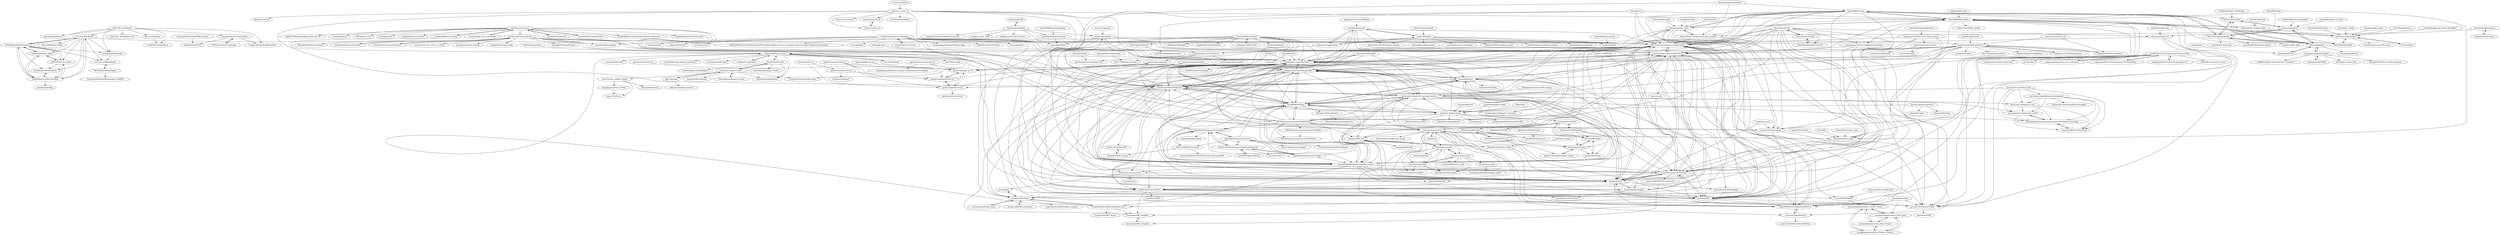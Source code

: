 digraph G {
"nnngu/nguSeckill" -> "nnngu/LearningNotes" ["e"=1]
"RSS-Renaissance/awesome-newsCN-feeds" -> "RSS-Renaissance/awesome-techCN-feeds"
"Northxw/Python3_WebSpider" -> "Northxw/Pinduoduo" ["e"=1]
"heshenxian1/awesome-triz" -> "eastling/blog"
"heshenxian1/awesome-triz" -> "trizchina/triz"
"apachecn/fastai-ml-dl-notes-zh" -> "apachecn/fastai-num-linalg-v2-zh"
"apachecn/fastai-ml-dl-notes-zh" -> "apachecn/learning-tf-zh"
"apachecn/fastai-ml-dl-notes-zh" -> "apachecn/prob140-textbook-zh"
"apachecn/fastai-ml-dl-notes-zh" -> "apachecn/HackCV-Translate"
"apachecn/fastai-ml-dl-notes-zh" -> "fire717/Machine-Learning"
"apachecn/mit-18.06-linalg-notes" -> "apachecn/prob140-textbook-zh" ["e"=1]
"smoothnlp/FinancialDatasets" -> "startprogress/China_stock_announcement" ["e"=1]
"nnngu/LagouSpider" -> "RSS-Renaissance/awesome-AnRen-feeds"
"nnngu/LagouSpider" -> "heshenxian1/OpenMindClass"
"nnngu/LagouSpider" -> "wisdomqin/Newbrain"
"nnngu/LagouSpider" -> "karanotsingyu/AwesomeCoCoSci"
"nnngu/LagouSpider" -> "ViolaChen/corporate-strategic"
"nnngu/LagouSpider" -> "nnngu/MusicPhoto"
"nnngu/LagouSpider" -> "zhengxixuan/CharlieMungerTalk"
"teadocs/pandas-cn" -> "apachecn/pandas-doc-zh" ["e"=1]
"teadocs/pandas-cn" -> "apachecn/seaborn-doc-zh" ["e"=1]
"apachecn/xgboost-doc-zh" -> "apachecn/pandas-doc-zh" ["e"=1]
"apachecn/xgboost-doc-zh" -> "apachecn/matplotlib-doc-zh" ["e"=1]
"apachecn/xgboost-doc-zh" -> "apachecn/numpy-doc-zh" ["e"=1]
"apachecn/kafka-doc-zh" -> "apachecn/numpy-doc-zh" ["e"=1]
"anvaka/vs" -> "heshenxian1/OpenMindClass" ["e"=1]
"anvaka/vs" -> "lirenchong/FollowTheWeChat" ["e"=1]
"shiyanlou/louplus-python" -> "shiyanlou/louplus-linux"
"shiyanlou/louplus-python" -> "shiyanlou/louplus-ml"
"apachecn/seaborn-doc-zh" -> "apachecn/matplotlib-doc-zh"
"apachecn/seaborn-doc-zh" -> "blueliberty/Seaborn"
"MrYxJ/BaiduWenkuDownload" -> "zhaoolee/bdwenku-spider"
"MrYxJ/BaiduWenkuDownload" -> "togolife/baidu-wenku-download"
"MrYxJ/BaiduWenkuDownload" -> "jk50505k/wenku_spider"
"MrYxJ/BaiduWenkuDownload" -> "Lz1y/FreeForWenku"
"MrYxJ/BaiduWenkuDownload" -> "vict-cn/crawlBaiduWenku"
"MrYxJ/BaiduWenkuDownload" -> "siyangbing/baiduwenku"
"MrYxJ/BaiduWenkuDownload" -> "7hc/BaiduWenkuDownloads"
"fuckwonderfulsuccess/WCplus" -> "i-trista/IA004TeslaBP" ["e"=1]
"LampScript/qdaily_backup" -> "cnfeat/list-of-good-things" ["e"=1]
"SergioJune/Spider-Crack-JS" -> "onetwo1/pinduoduo" ["e"=1]
"01ly/TTBot" -> "zhanghe06/news_spider" ["e"=1]
"zkywsg/Daily-DeepLearning" -> "fire717/Machine-Learning" ["e"=1]
"geek-jiaxu/books" -> "apachecn/fastai-num-linalg-v2-zh" ["e"=1]
"hahaha108/meituanAppSpider" -> "onetwo1/pinduoduo" ["e"=1]
"apachecn/awesome-indie-zh" -> "coding-daily/awesome-freelancer"
"apachecn/awesome-indie-zh" -> "josephzhang23/awesome-indie" ["e"=1]
"apachecn/awesome-indie-zh" -> "xunyun/Lower-tier_Cities_in_China"
"apachecn/awesome-indie-zh" -> "greatghoul/remote-working" ["e"=1]
"apachecn/awesome-indie-zh" -> "greatghoul/remote-weekly"
"apachecn/awesome-indie-zh" -> "lirenchong/FollowTheWeChat"
"apachecn/awesome-indie-zh" -> "apachecn/prob140-textbook-zh"
"apachecn/awesome-indie-zh" -> "loonggg/DevMoneySharing" ["e"=1]
"apachecn/awesome-indie-zh" -> "heshenxian1/OpenMindClass"
"apachecn/awesome-indie-zh" -> "RSS-Renaissance/awesome-blogCN-feeds"
"apachecn/awesome-indie-zh" -> "RSS-Renaissance/awesome-AnRen-feeds"
"apachecn/awesome-indie-zh" -> "yesweetie/Python-spider"
"apachecn/awesome-indie-zh" -> "404notf0und/Always-Learning" ["e"=1]
"SZFsir/pddSpider" -> "OFZFZS/scrapy-pinduoduo"
"SZFsir/pddSpider" -> "Northxw/Pinduoduo"
"SZFsir/pddSpider" -> "onetwo1/pinduoduo"
"SZFsir/pddSpider" -> "qiyeboy/BaseProxy"
"SZFsir/pddSpider" -> "speng4096/PyLoom"
"SZFsir/pddSpider" -> "zhangjiancong/MarketSpider"
"SZFsir/pddSpider" -> "downdawn/pinduoduo"
"7hc/BaiduWenkuDownloads" -> "togolife/baidu-wenku-download"
"apachecn/pyda-2e-zh" -> "apachecn/prob140-textbook-zh" ["e"=1]
"cuanboy/ScrapyProject" -> "lihansunbai/Fang_Scrapy" ["e"=1]
"HuijieL/Ren" -> "cnfeat/list-of-good-things" ["e"=1]
"MisterBooo/solo-blog" -> "MisterBooo/Play-With-Sort-OC" ["e"=1]
"MisterBooo/solo-blog" -> "MisterBooo/Article"
"coding-daily/awesome-freelancer" -> "apachecn/awesome-indie-zh"
"apachecn/ml-mastery-zh" -> "apachecn/ds100-textbook-zh" ["e"=1]
"apachecn/ml-mastery-zh" -> "apachecn/prob140-textbook-zh" ["e"=1]
"facert/beijing_house_knowledge" -> "soulteary/tenant-point" ["e"=1]
"ttpianobirds/RenZhengfei" -> "OpenMindClub/Share" ["e"=1]
"ttpianobirds/RenZhengfei" -> "lirenchong/FollowTheWeChat" ["e"=1]
"ttpianobirds/RenZhengfei" -> "ouyangzhiping/awesome-cognitive-science" ["e"=1]
"ttpianobirds/RenZhengfei" -> "zhengxixuan/CharlieMungerTalk" ["e"=1]
"apachecn/prob140-textbook-zh" -> "apachecn/ds100-textbook-zh"
"apachecn/prob140-textbook-zh" -> "apachecn/calc4b-zh" ["e"=1]
"apachecn/prob140-textbook-zh" -> "totalmind/IA-AI"
"apachecn/prob140-textbook-zh" -> "Kivy-CN/data8-textbook-zh" ["e"=1]
"apachecn/prob140-textbook-zh" -> "apachecn/fastai-ml-dl-notes-zh"
"apachecn/prob140-textbook-zh" -> "heshenxian1/OpenMindClass"
"apachecn/prob140-textbook-zh" -> "apachecn/sklearn-cookbook-zh"
"apachecn/prob140-textbook-zh" -> "apachecn/numpy-doc-zh"
"apachecn/prob140-textbook-zh" -> "karanotsingyu/AwesomeCoCoSci"
"apachecn/prob140-textbook-zh" -> "apachecn/pandas-doc-zh"
"apachecn/prob140-textbook-zh" -> "apachecn/mit-18.06-linalg-notes" ["e"=1]
"apachecn/prob140-textbook-zh" -> "serena333/OnlineEduToolkit"
"apachecn/prob140-textbook-zh" -> "yesweetie/Python-spider"
"chanwoood/crawl-zsxq" -> "wbsabc/zsxq-spider"
"chanwoood/crawl-zsxq" -> "ohnonoyesyes/zsxq_dl"
"chanwoood/crawl-zsxq" -> "ixinzhi/zsxq" ["e"=1]
"chanwoood/crawl-zsxq" -> "ppho99/Efficiency-MarkdownHereCss"
"chanwoood/crawl-zsxq" -> "lxzmads/zsxqbackup"
"chanwoood/crawl-zsxq" -> "RSS-Renaissance/awesome-AnRen-feeds"
"chanwoood/crawl-zsxq" -> "karanotsingyu/AwesomeCoCoSci"
"chanwoood/crawl-zsxq" -> "zhanghe06/news_spider"
"chanwoood/crawl-zsxq" -> "heshenxian1/OpenMindClass"
"chanwoood/crawl-zsxq" -> "izhouping/KPA"
"chanwoood/crawl-zsxq" -> "doscriptsite/ZSXQ-Spider"
"chanwoood/crawl-zsxq" -> "zhengxixuan/CharlieMungerTalk"
"chanwoood/crawl-zsxq" -> "ViolaChen/corporate-strategic"
"chanwoood/crawl-zsxq" -> "dendoink/howto-make-more-money" ["e"=1]
"chanwoood/crawl-zsxq" -> "itgongren/996.coop"
"zhangslob/awesome_crawl" -> "zhanghe06/news_spider" ["e"=1]
"kezhenxu94/house-renting" -> "soulteary/tenant-point" ["e"=1]
"kezhenxu94/house-renting" -> "lihansunbai/Fang_Scrapy" ["e"=1]
"itstyren/CNKI-download" -> "qiuqingyu/CNKICrawler" ["e"=1]
"itstyren/CNKI-download" -> "yanzhou/CnkiSpider" ["e"=1]
"itstyren/CNKI-download" -> "lirenchong/FollowTheWeChat"
"itstyren/CNKI-download" -> "ishare20/cnkidownloader"
"itstyren/CNKI-download" -> "totalmind/IA-AI"
"itstyren/CNKI-download" -> "liuSheng0/cnkiSpyder"
"itstyren/CNKI-download" -> "RSS-Renaissance/awesome-AnRen-feeds"
"itstyren/CNKI-download" -> "heshenxian1/OpenMindClass"
"itstyren/CNKI-download" -> "aFlyBird0/CnkiSpider" ["e"=1]
"itstyren/CNKI-download" -> "ding0521/5G-New-World"
"itstyren/CNKI-download" -> "bughandler/cnki-downloader" ["e"=1]
"itstyren/CNKI-download" -> "gavincoder-china/LLM_Learning_Database"
"itstyren/CNKI-download" -> "karanotsingyu/AwesomeCoCoSci"
"itstyren/CNKI-download" -> "zhengxixuan/CharlieMungerTalk"
"itstyren/CNKI-download" -> "wisdomqin/Newbrain"
"wowlusitong/awesome-education" -> "ivmm/Student-resources" ["e"=1]
"wowlusitong/awesome-education" -> "izhouping/KPA"
"wowlusitong/awesome-education" -> "AmazingApps/Amazing-Windows-Apps" ["e"=1]
"wowlusitong/awesome-education" -> "6mb/Microsoft-365-Admin" ["e"=1]
"wowlusitong/awesome-education" -> "heshenxian1/OpenMindClass"
"wowlusitong/awesome-education" -> "karanotsingyu/AwesomeCoCoSci"
"wowlusitong/awesome-education" -> "donwa/goindex" ["e"=1]
"wowlusitong/awesome-education" -> "cnfeat/list-of-good-things"
"wowlusitong/awesome-education" -> "abbey2023/PyOne" ["e"=1]
"wowlusitong/awesome-education" -> "donwa/oneindex" ["e"=1]
"wowlusitong/awesome-education" -> "iwestlin/gd-utils" ["e"=1]
"wowlusitong/awesome-education" -> "RSS-Renaissance/awesome-AnRen-feeds"
"wowlusitong/awesome-education" -> "ORDINAND/The-Art-of-Asking-ChatGPT-for-High-Quality-Answers-A-complete-Guide-to-Prompt-Engineering-Technique" ["e"=1]
"wowlusitong/awesome-education" -> "reruin/sharelist" ["e"=1]
"wowlusitong/awesome-education" -> "ding0521/5G-New-World"
"Northxw/Pinduoduo" -> "onetwo1/pinduoduo"
"Northxw/Pinduoduo" -> "OFZFZS/scrapy-pinduoduo"
"Northxw/Pinduoduo" -> "SZFsir/pddSpider"
"benmahr/RenZhengfei" -> "OpenMindClub/Share" ["e"=1]
"benmahr/RenZhengfei" -> "heshenxian1/OpenMindClass" ["e"=1]
"benmahr/RenZhengfei" -> "gavincoder-china/LLM_Learning_Database" ["e"=1]
"benmahr/RenZhengfei" -> "lirenchong/FollowTheWeChat" ["e"=1]
"benmahr/RenZhengfei" -> "zhengxixuan/CharlieMungerTalk" ["e"=1]
"zhanghe06/news_spider" -> "ViolaChen/corporate-strategic"
"zhanghe06/news_spider" -> "chanwoood/crawl-zsxq"
"nnngu/LearningNotes" -> "nnngu/nguSeckill" ["e"=1]
"nnngu/LearningNotes" -> "nnngu/MusicPhoto"
"nnngu/LearningNotes" -> "nnngu/LagouSpider"
"nnngu/LearningNotes" -> "nnngu/js_game_2048"
"nnngu/LearningNotes" -> "nnngu/BaiduImageDownload"
"nnngu/LearningNotes" -> "lianggzone/springboot-action" ["e"=1]
"nnngu/LearningNotes" -> "chanjarster/artemis-disruptor-miaosha" ["e"=1]
"Lz1y/FreeForWenku" -> "togolife/baidu-wenku-download"
"Lz1y/FreeForWenku" -> "MrYxJ/BaiduWenkuDownload"
"Lz1y/FreeForWenku" -> "jk50505k/wenku_spider"
"Lz1y/FreeForWenku" -> "zhaoolee/bdwenku-spider"
"Lz1y/FreeForWenku" -> "siyangbing/baiduwenku"
"Lz1y/FreeForWenku" -> "vict-cn/crawlBaiduWenku"
"Lz1y/FreeForWenku" -> "7hc/BaiduWenkuDownloads"
"Lz1y/FreeForWenku" -> "ishare20/cnkidownloader"
"Lz1y/FreeForWenku" -> "hellocodeM/baidu-wenku"
"MisterBooo/Article" -> "karanotsingyu/AwesomeCoCoSci"
"MisterBooo/Article" -> "ppho99/Efficiency-MarkdownHereCss"
"MisterBooo/Article" -> "RSS-Renaissance/awesome-AnRen-feeds"
"MisterBooo/Article" -> "chanwoood/crawl-zsxq"
"MisterBooo/Article" -> "izhouping/KPA"
"MisterBooo/Article" -> "heshenxian1/OpenMindClass"
"MisterBooo/Article" -> "MisterBooo/solo-blog"
"MisterBooo/Article" -> "lirenchong/FollowTheWeChat"
"MisterBooo/Article" -> "MisterBooo/Play-With-Sort-OC" ["e"=1]
"MisterBooo/Article" -> "shiyanlou/louplus-ml"
"MisterBooo/Article" -> "liangliangyy/chinese-independent-developer"
"MisterBooo/Article" -> "zhanghe06/news_spider"
"MisterBooo/Article" -> "serena333/OnlineEduToolkit"
"MisterBooo/Article" -> "zhengxixuan/CharlieMungerTalk"
"MisterBooo/Article" -> "ViolaChen/corporate-strategic"
"lint-md/lint-md" -> "lint-md/cli"
"lint-md/lint-md" -> "heshenxian1/OpenMindClass"
"tree-branch/house" -> "lihansunbai/Fang_Scrapy" ["e"=1]
"zkqiang/zhihu-login" -> "kong36088/ZhihuSpider" ["e"=1]
"liangliangyy/chinese-independent-developer" -> "ViolaChen/corporate-strategic"
"liangliangyy/chinese-independent-developer" -> "karanotsingyu/AwesomeCoCoSci"
"liangliangyy/chinese-independent-developer" -> "serena333/OnlineEduToolkit"
"xinlingqudongX/TSDK" -> "zhangjiancong/MarketSpider" ["e"=1]
"xjkj123/Lianjia" -> "adminparry/nodejs-for-learn" ["e"=1]
"xjkj123/Lianjia" -> "CaoZ/Fast-LianJia-Crawler"
"RSS-Renaissance/awesome-blogCN-feeds" -> "lirenchong/FollowTheWeChat"
"RSS-Renaissance/awesome-blogCN-feeds" -> "heshenxian1/OpenMindClass"
"RSS-Renaissance/awesome-blogCN-feeds" -> "zhengxixuan/CharlieMungerTalk"
"RSS-Renaissance/awesome-blogCN-feeds" -> "RSS-Renaissance/awesome-newsCN-feeds"
"RSS-Renaissance/awesome-blogCN-feeds" -> "RSS-Renaissance/awesome-AnRen-feeds"
"RSS-Renaissance/awesome-blogCN-feeds" -> "OpenMindClub/Share"
"RSS-Renaissance/awesome-blogCN-feeds" -> "totalmind/IA-AI"
"RSS-Renaissance/awesome-blogCN-feeds" -> "ouyangzhiping/awesome-cognitive-science"
"RSS-Renaissance/awesome-blogCN-feeds" -> "OpenMindClub/awesome-translators"
"RSS-Renaissance/awesome-blogCN-feeds" -> "gavincoder-china/LLM_Learning_Database"
"RSS-Renaissance/awesome-blogCN-feeds" -> "karanotsingyu/AwesomeCoCoSci"
"RSS-Renaissance/awesome-blogCN-feeds" -> "chanwoood/crawl-zsxq"
"RSS-Renaissance/awesome-blogCN-feeds" -> "RSS-Renaissance/awesome-techCN-feeds"
"RSS-Renaissance/awesome-blogCN-feeds" -> "sunnylife42/docs"
"RSS-Renaissance/awesome-blogCN-feeds" -> "yesweetie/Python-spider"
"zhengxixuan/CharlieMungerTalk" -> "heshenxian1/OpenMindClass"
"zhengxixuan/CharlieMungerTalk" -> "RSS-Renaissance/awesome-AnRen-feeds"
"zhengxixuan/CharlieMungerTalk" -> "totalmind/IA-AI"
"zhengxixuan/CharlieMungerTalk" -> "lirenchong/FollowTheWeChat"
"zhengxixuan/CharlieMungerTalk" -> "sunnylife42/docs"
"zhengxixuan/CharlieMungerTalk" -> "karanotsingyu/AwesomeCoCoSci"
"zhengxixuan/CharlieMungerTalk" -> "gavincoder-china/LLM_Learning_Database"
"zhengxixuan/CharlieMungerTalk" -> "itgongren/996.coop"
"zhengxixuan/CharlieMungerTalk" -> "ouyangzhiping/awesome-cognitive-science"
"zhengxixuan/CharlieMungerTalk" -> "ViolaChen/corporate-strategic"
"zhengxixuan/CharlieMungerTalk" -> "izhouping/KPA"
"zhengxixuan/CharlieMungerTalk" -> "heshenxian1/awesome-triz"
"zhengxixuan/CharlieMungerTalk" -> "zoejane/AnRenAcademy"
"zhengxixuan/CharlieMungerTalk" -> "OpenMindClub/Share"
"zhengxixuan/CharlieMungerTalk" -> "ding0521/5G-New-World"
"jk50505k/wenku_spider" -> "togolife/baidu-wenku-download"
"jk50505k/wenku_spider" -> "MrYxJ/BaiduWenkuDownload"
"jk50505k/wenku_spider" -> "7hc/BaiduWenkuDownloads"
"jk50505k/wenku_spider" -> "zhaoolee/bdwenku-spider"
"nnngu/BaiduImageDownload" -> "nnngu/MusicPhoto"
"qiyeboy/BaseProxy" -> "SZFsir/pddSpider"
"shiyanlou/louplus-dm" -> "shiyanlou/louplus-ml"
"JimmyLv/jimmylv.github.io" -> "JimmyLv/jekyll-blog"
"JimmyLv/jimmylv.github.io" -> "phodal/developer" ["e"=1]
"JimmyLv/jimmylv.github.io" -> "cnfeat/list-of-good-things"
"kingname/SourceCodeOfBook" -> "panxl6/douban-movie" ["e"=1]
"dengqiangxi/ziroom_crawler" -> "yrjyrj123/ziRoom"
"gavincoder-china/LLM_Learning_Database" -> "lirenchong/FollowTheWeChat"
"gavincoder-china/LLM_Learning_Database" -> "totalmind/IA-AI"
"gavincoder-china/LLM_Learning_Database" -> "zhengxixuan/CharlieMungerTalk"
"gavincoder-china/LLM_Learning_Database" -> "heshenxian1/OpenMindClass"
"gavincoder-china/LLM_Learning_Database" -> "ouyangzhiping/awesome-cognitive-science"
"gavincoder-china/LLM_Learning_Database" -> "xunyegege/New-JavaScript-in-2019"
"gavincoder-china/LLM_Learning_Database" -> "OpenMindClub/Share"
"gavincoder-china/LLM_Learning_Database" -> "karanotsingyu/AwesomeCoCoSci"
"gavincoder-china/LLM_Learning_Database" -> "ViolaChen/corporate-strategic"
"gavincoder-china/LLM_Learning_Database" -> "xunyegege/Super-practical-javascript-code-snippet-refactoring"
"gavincoder-china/LLM_Learning_Database" -> "ding0521/5G-New-World"
"gavincoder-china/LLM_Learning_Database" -> "nnngu/LagouSpider"
"gavincoder-china/LLM_Learning_Database" -> "sunnylife42/docs"
"gavincoder-china/LLM_Learning_Database" -> "vivicachu/OpenMindClass"
"gavincoder-china/LLM_Learning_Database" -> "gavincoder-china/gavin_note"
"togolife/baidu-wenku-download" -> "Lz1y/FreeForWenku"
"togolife/baidu-wenku-download" -> "7hc/BaiduWenkuDownloads"
"togolife/baidu-wenku-download" -> "jk50505k/wenku_spider"
"togolife/baidu-wenku-download" -> "zhaoolee/bdwenku-spider"
"togolife/baidu-wenku-download" -> "MrYxJ/BaiduWenkuDownload"
"togolife/baidu-wenku-download" -> "dearplain/douding"
"heshenxian1/OpenMindClass" -> "lirenchong/FollowTheWeChat"
"heshenxian1/OpenMindClass" -> "totalmind/IA-AI"
"heshenxian1/OpenMindClass" -> "karanotsingyu/AwesomeCoCoSci"
"heshenxian1/OpenMindClass" -> "RSS-Renaissance/awesome-AnRen-feeds"
"heshenxian1/OpenMindClass" -> "zhengxixuan/CharlieMungerTalk"
"heshenxian1/OpenMindClass" -> "ViolaChen/corporate-strategic"
"heshenxian1/OpenMindClass" -> "zoejane/AnRenAcademy"
"heshenxian1/OpenMindClass" -> "sunnylife42/docs"
"heshenxian1/OpenMindClass" -> "ouyangzhiping/awesome-cognitive-science"
"heshenxian1/OpenMindClass" -> "OpenMindClub/Share"
"heshenxian1/OpenMindClass" -> "izhouping/KPA"
"heshenxian1/OpenMindClass" -> "serena333/OnlineEduToolkit"
"heshenxian1/OpenMindClass" -> "kiaorahao/IA003BP"
"heshenxian1/OpenMindClass" -> "heshenxian1/awesome-triz"
"heshenxian1/OpenMindClass" -> "tree0995/OpenCourseBook"
"jcsyl/news-analyst" -> "NightMarcher/zhihu-crawler" ["e"=1]
"OFZFZS/scrapy-pinduoduo" -> "SZFsir/pddSpider"
"OFZFZS/scrapy-pinduoduo" -> "Northxw/Pinduoduo"
"OFZFZS/scrapy-pinduoduo" -> "onetwo1/pinduoduo"
"OFZFZS/scrapy-pinduoduo" -> "speng4096/PyLoom"
"OFZFZS/scrapy-pinduoduo" -> "jerrychan807/Pinduoduo_Spiders"
"OFZFZS/scrapy-pinduoduo" -> "makelove/DDK_SDK" ["e"=1]
"OFZFZS/scrapy-pinduoduo" -> "justmd5/pinduoduo-sdk" ["e"=1]
"wbsabc/zsxq-spider" -> "chanwoood/crawl-zsxq"
"wbsabc/zsxq-spider" -> "doscriptsite/ZSXQ-Spider"
"wbsabc/zsxq-spider" -> "ohnonoyesyes/zsxq_dl"
"wbsabc/zsxq-spider" -> "lxzmads/zsxqbackup"
"wbsabc/zsxq-spider" -> "StefanZhong/zxsq"
"wbsabc/zsxq-spider" -> "xueshanlinghu/zsxq_to_pdf"
"wbsabc/zsxq-spider" -> "cc12703/zsxqFileDownloader"
"wxynihao/book118-downloader" -> "OhYee/documentDownloader"
"wxynihao/book118-downloader" -> "GallenQiu/-book118-"
"wxynihao/book118-downloader" -> "UnlightedOtaku/doc88Download"
"Frank-qlu/recruit" -> "yesweetie/Python-spider" ["e"=1]
"Frank-qlu/recruit" -> "totalmind/IA-AI" ["e"=1]
"apachecn/ntu-hsuantienlin-ml" -> "apachecn/numpy-doc-zh"
"apachecn/ntu-hsuantienlin-ml" -> "WangYang-wy/Machine-Learning-Foundations-and-Techniques" ["e"=1]
"apachecn/ntu-hsuantienlin-ml" -> "apachecn/matplotlib-doc-zh"
"speng4096/PyLoom" -> "yesweetie/Python-spider"
"speng4096/PyLoom" -> "keejo125/web_scraping_and_data_analysis"
"speng4096/PyLoom" -> "karanotsingyu/AwesomeCoCoSci"
"speng4096/PyLoom" -> "lirenchong/FollowTheWeChat"
"speng4096/PyLoom" -> "wisdomqin/Newbrain"
"speng4096/PyLoom" -> "SZFsir/pddSpider"
"speng4096/PyLoom" -> "RSS-Renaissance/awesome-AnRen-feeds"
"speng4096/PyLoom" -> "OFZFZS/scrapy-pinduoduo"
"speng4096/PyLoom" -> "heshenxian1/OpenMindClass"
"speng4096/PyLoom" -> "ladingwu/python_zhihu"
"speng4096/PyLoom" -> "serena333/OnlineEduToolkit"
"speng4096/PyLoom" -> "kong36088/ZhihuSpider"
"speng4096/PyLoom" -> "Northxw/Pinduoduo"
"speng4096/PyLoom" -> "zhanghe06/news_spider"
"speng4096/PyLoom" -> "ViolaChen/corporate-strategic"
"apachecn/ds100-textbook-zh" -> "apachecn/prob140-textbook-zh"
"MaLei666/Spider" -> "keejo125/web_scraping_and_data_analysis" ["e"=1]
"MaLei666/Spider" -> "zhanghe06/news_spider" ["e"=1]
"MaLei666/Spider" -> "kong36088/ZhihuSpider" ["e"=1]
"ding0521/5G-New-World" -> "totalmind/IA-AI"
"ding0521/5G-New-World" -> "i-trista/IA004TeslaBP"
"ding0521/5G-New-World" -> "ding0521/5Gplus"
"ding0521/5G-New-World" -> "izhouping/KPA"
"ding0521/5G-New-World" -> "wisdomqin/Newbrain"
"ding0521/5G-New-World" -> "ViolaChen/corporate-strategic"
"ding0521/5G-New-World" -> "kiaorahao/IABP_Template"
"onetwo1/pinduoduo" -> "Northxw/Pinduoduo"
"onetwo1/pinduoduo" -> "OFZFZS/scrapy-pinduoduo"
"onetwo1/pinduoduo" -> "SZFsir/pddSpider"
"xunyegege/New-JavaScript-in-2019" -> "xunyegege/Super-practical-javascript-code-snippet-refactoring"
"xunyegege/New-JavaScript-in-2019" -> "xunyegege/Heart-Mind-Home"
"lirenchong/FollowTheWeChat" -> "heshenxian1/OpenMindClass"
"lirenchong/FollowTheWeChat" -> "totalmind/IA-AI"
"lirenchong/FollowTheWeChat" -> "ViolaChen/corporate-strategic"
"lirenchong/FollowTheWeChat" -> "wisdomqin/Newbrain"
"lirenchong/FollowTheWeChat" -> "RSS-Renaissance/awesome-AnRen-feeds"
"lirenchong/FollowTheWeChat" -> "karanotsingyu/AwesomeCoCoSci"
"lirenchong/FollowTheWeChat" -> "ouyangzhiping/awesome-cognitive-science"
"lirenchong/FollowTheWeChat" -> "zhengxixuan/CharlieMungerTalk"
"lirenchong/FollowTheWeChat" -> "ding0521/5G-New-World"
"lirenchong/FollowTheWeChat" -> "gavincoder-china/LLM_Learning_Database"
"lirenchong/FollowTheWeChat" -> "izhouping/KPA"
"lirenchong/FollowTheWeChat" -> "kiaorahao/IABP_Template"
"lirenchong/FollowTheWeChat" -> "sunnylife42/docs"
"lirenchong/FollowTheWeChat" -> "OpenMindClub/Share"
"lirenchong/FollowTheWeChat" -> "benew-2012/Liberal-BP"
"ouyangzhiping/awesome-cognitive-science" -> "heshenxian1/OpenMindClass"
"ouyangzhiping/awesome-cognitive-science" -> "lirenchong/FollowTheWeChat"
"ouyangzhiping/awesome-cognitive-science" -> "totalmind/IA-AI"
"ouyangzhiping/awesome-cognitive-science" -> "zhengxixuan/CharlieMungerTalk"
"ouyangzhiping/awesome-cognitive-science" -> "OpenMindClub/Share"
"ouyangzhiping/awesome-cognitive-science" -> "sunnylife42/docs"
"ouyangzhiping/awesome-cognitive-science" -> "karanotsingyu/AwesomeCoCoSci"
"ouyangzhiping/awesome-cognitive-science" -> "gavincoder-china/LLM_Learning_Database"
"ouyangzhiping/awesome-cognitive-science" -> "RSS-Renaissance/awesome-AnRen-feeds"
"ouyangzhiping/awesome-cognitive-science" -> "evanchan92/SocialPsychologyOverview"
"ouyangzhiping/awesome-cognitive-science" -> "ViolaChen/corporate-strategic"
"ouyangzhiping/awesome-cognitive-science" -> "OpenMindClub/awesome-translators"
"ouyangzhiping/awesome-cognitive-science" -> "izhouping/KPA"
"ouyangzhiping/awesome-cognitive-science" -> "heshenxian1/awesome-triz"
"ouyangzhiping/awesome-cognitive-science" -> "bravejiawen/self-education"
"CaoZ/Fast-LianJia-Crawler" -> "lanbing510/LianJiaSpider" ["e"=1]
"CaoZ/Fast-LianJia-Crawler" -> "xjkj123/Lianjia"
"CaoZ/Fast-LianJia-Crawler" -> "facert/ziroom_realtime_spider"
"CaoZ/Fast-LianJia-Crawler" -> "HunterChao/Crawler"
"CaoZ/Fast-LianJia-Crawler" -> "XuefengHuang/lianjia-scrawler" ["e"=1]
"CaoZ/Fast-LianJia-Crawler" -> "jumper2014/lianjia-beike-spider" ["e"=1]
"CaoZ/Fast-LianJia-Crawler" -> "laopeng1990/realestate"
"keejo125/web_scraping_and_data_analysis" -> "yesweetie/Python-spider"
"keejo125/web_scraping_and_data_analysis" -> "RSS-Renaissance/awesome-AnRen-feeds"
"keejo125/web_scraping_and_data_analysis" -> "ladingwu/python_zhihu"
"apachecn/pandas-doc-zh" -> "apachecn/numpy-doc-zh"
"apachecn/pandas-doc-zh" -> "apachecn/matplotlib-doc-zh"
"apachecn/pandas-doc-zh" -> "apachecn/learning-tf-zh"
"apachecn/pandas-doc-zh" -> "apachecn/fasttext-doc-zh"
"shiyanlou/louplus-linux" -> "shiyanlou/louplus-python"
"OhYee/documentDownloader" -> "wxynihao/book118-downloader"
"sunnylife42/docs" -> "heshenxian1/OpenMindClass"
"sunnylife42/docs" -> "sunnyhuang42/collaborate_ishanshan"
"sunnylife42/docs" -> "totalmind/IA-AI"
"sunnylife42/docs" -> "zhengxixuan/CharlieMungerTalk"
"sunnylife42/docs" -> "lirenchong/FollowTheWeChat"
"sunnylife42/docs" -> "ishanshan/ForFamily"
"sunnylife42/docs" -> "OpenMindClub/Share"
"sunnylife42/docs" -> "RSS-Renaissance/awesome-AnRen-feeds"
"sunnylife42/docs" -> "heshenxian1/awesome-triz"
"sunnylife42/docs" -> "ouyangzhiping/awesome-cognitive-science"
"sunnylife42/docs" -> "karanotsingyu/AwesomeCoCoSci"
"sunnylife42/docs" -> "ppho99/Efficiency-MarkdownHereCss"
"zbunix/paulgraham" -> "serena333/OnlineEduToolkit"
"zbunix/paulgraham" -> "ouyangzhiping/awesome_Steve_Jobs"
"zbunix/paulgraham" -> "ouyangzhiping/awesome_Herbert_Simon"
"wisdomqin/Newbrain" -> "wisdomqin/newbrain-origin-"
"wisdomqin/Newbrain" -> "livingworld/IA004_blockchain"
"wisdomqin/Newbrain" -> "ExpectationG/IA004-English-Learning"
"wisdomqin/Newbrain" -> "eastling/blog"
"wisdomqin/Newbrain" -> "evanchan92/SocialPsychologyOverview"
"shiyanlou/louplus-ml" -> "RSS-Renaissance/awesome-AnRen-feeds"
"shiyanlou/louplus-ml" -> "serena333/OnlineEduToolkit"
"shiyanlou/louplus-ml" -> "ppho99/Efficiency-MarkdownHereCss"
"gavincoder-china/gavin_note" -> "xunyegege/Heart-Mind-Home"
"gavincoder-china/gavin_note" -> "xunyegege/Super-practical-javascript-code-snippet-refactoring"
"gavincoder-china/gavin_note" -> "xunyegege/New-JavaScript-in-2019"
"NightMarcher/zhihu-crawler" -> "ppho99/Efficiency-MarkdownHereCss"
"NightMarcher/zhihu-crawler" -> "itgongren/996.coop"
"NightMarcher/zhihu-crawler" -> "totalmind/IA-AI"
"apachecn/numpy-doc-zh" -> "apachecn/pandas-doc-zh"
"apachecn/numpy-doc-zh" -> "apachecn/matplotlib-doc-zh"
"apachecn/numpy-doc-zh" -> "apachecn/learning-tf-zh"
"joycco/meme" -> "totalmind/IA-AI"
"izhouping/KPA" -> "ViolaChen/corporate-strategic"
"izhouping/KPA" -> "RSS-Renaissance/awesome-AnRen-feeds"
"izhouping/KPA" -> "ppho99/Efficiency-MarkdownHereCss"
"izhouping/KPA" -> "evanchan92/SocialPsychologyOverview"
"izhouping/KPA" -> "totalmind/IA-AI"
"izhouping/KPA" -> "karanotsingyu/AwesomeCoCoSci"
"izhouping/KPA" -> "serena333/OnlineEduToolkit"
"livingworld/IA004_blockchain" -> "wisdomqin/Newbrain"
"RSS-Renaissance/awesome-AnRen-feeds" -> "ppho99/Efficiency-MarkdownHereCss"
"RSS-Renaissance/awesome-AnRen-feeds" -> "ViolaChen/corporate-strategic"
"RSS-Renaissance/awesome-AnRen-feeds" -> "izhouping/KPA"
"RSS-Renaissance/awesome-AnRen-feeds" -> "serena333/OnlineEduToolkit"
"RSS-Renaissance/awesome-AnRen-feeds" -> "karanotsingyu/AwesomeCoCoSci"
"RSS-Renaissance/awesome-AnRen-feeds" -> "totalmind/IA-AI"
"RSS-Renaissance/awesome-AnRen-feeds" -> "i-trista/IA004TeslaBP"
"RSS-Renaissance/awesome-AnRen-feeds" -> "zoejane/AnRenAcademy"
"gavincoder-china/future-mall" -> "xunyegege/Super-practical-javascript-code-snippet-refactoring"
"gavincoder-china/future-mall" -> "xunyegege/New-JavaScript-in-2019"
"gavincoder-china/future-mall" -> "gavincoder-china/gavin_note"
"gavincoder-china/future-mall" -> "gavincoder-china/Backend_development"
"gavincoder-china/future-mall" -> "xunyegege/Heart-Mind-Home"
"gavincoder-china/future-mall" -> "gavincoder-china/LLM_Learning_Database"
"yesweetie/Python-spider" -> "RSS-Renaissance/awesome-AnRen-feeds"
"yesweetie/Python-spider" -> "vivicachu/OpenMindClass"
"yesweetie/Python-spider" -> "izhouping/KPA"
"zhaoolee/bdwenku-spider" -> "togolife/baidu-wenku-download"
"zhaoolee/bdwenku-spider" -> "MrYxJ/BaiduWenkuDownload"
"zhaoolee/bdwenku-spider" -> "jk50505k/wenku_spider"
"apachecn/learning-tf-zh" -> "apachecn/numpy-doc-zh"
"ppho99/Efficiency-MarkdownHereCss" -> "RSS-Renaissance/awesome-AnRen-feeds"
"ppho99/Efficiency-MarkdownHereCss" -> "vivicachu/OpenMindClass"
"zoejane/AnRenAcademy" -> "RSS-Renaissance/awesome-AnRen-feeds"
"zoejane/AnRenAcademy" -> "bravejiawen/self-education"
"eastling/blog" -> "wisdomqin/Newbrain"
"vivicachu/OpenMindClass" -> "ppho99/Efficiency-MarkdownHereCss"
"vivicachu/OpenMindClass" -> "JanusChoi/IA006-ChildrensWriting"
"ViolaChen/corporate-strategic" -> "RSS-Renaissance/awesome-AnRen-feeds"
"ViolaChen/corporate-strategic" -> "izhouping/KPA"
"ViolaChen/corporate-strategic" -> "karanotsingyu/AwesomeCoCoSci"
"ViolaChen/corporate-strategic" -> "serena333/OnlineEduToolkit"
"ViolaChen/corporate-strategic" -> "kiaorahao/IA003BP"
"ViolaChen/corporate-strategic" -> "jining1/IA003BP-Network-Science"
"ViolaChen/corporate-strategic" -> "totalmind/IA-AI"
"jining1/IA003BP-Network-Science" -> "kiaorahao/AA002_Template"
"karanotsingyu/AwesomeCoCoSci" -> "ViolaChen/corporate-strategic"
"karanotsingyu/AwesomeCoCoSci" -> "totalmind/IA-AI"
"karanotsingyu/AwesomeCoCoSci" -> "RSS-Renaissance/awesome-AnRen-feeds"
"karanotsingyu/AwesomeCoCoSci" -> "serena333/OnlineEduToolkit"
"karanotsingyu/AwesomeCoCoSci" -> "izhouping/KPA"
"karanotsingyu/AwesomeCoCoSci" -> "wisdomqin/Newbrain"
"karanotsingyu/AwesomeCoCoSci" -> "DcyWalker/SocialPsychology"
"karanotsingyu/AwesomeCoCoSci" -> "heshenxian1/OpenMindClass"
"karanotsingyu/AwesomeCoCoSci" -> "joycco/meme"
"totalmind/IA-AI" -> "karanotsingyu/AwesomeCoCoSci"
"totalmind/IA-AI" -> "RSS-Renaissance/awesome-AnRen-feeds"
"totalmind/IA-AI" -> "ViolaChen/corporate-strategic"
"totalmind/IA-AI" -> "ding0521/5G-New-World"
"totalmind/IA-AI" -> "serena333/OnlineEduToolkit"
"totalmind/IA-AI" -> "DcyWalker/SocialPsychology"
"totalmind/IA-AI" -> "zoejane/AnRenAcademy"
"totalmind/IA-AI" -> "izhouping/KPA"
"wisdomqin/newbrain-origin-" -> "wisdomqin/Newbrain"
"DcyWalker/SocialPsychology" -> "kiaorahao/IABP_Template"
"itgongren/996.coop" -> "ppho99/Efficiency-MarkdownHereCss"
"itgongren/996.coop" -> "RSS-Renaissance/awesome-AnRen-feeds"
"itgongren/996.coop" -> "totalmind/IA-AI"
"itgongren/996.coop" -> "tanchangde/RenTalk"
"itgongren/996.coop" -> "NightMarcher/zhihu-crawler"
"ouyangzhiping/awesome_Herbert_Simon" -> "ouyangzhiping/awesome_Steve_Jobs"
"ouyangzhiping/awesome_Herbert_Simon" -> "ouyangzhiping/awesome_Vladimir_Nabokov"
"ouyangzhiping/awesome_Herbert_Simon" -> "ouyangzhiping/awesome_Paul_Graham"
"ouyangzhiping/awesome_Vladimir_Nabokov" -> "ouyangzhiping/awesome_Herbert_Simon"
"ouyangzhiping/awesome_Vladimir_Nabokov" -> "ouyangzhiping/awesome_Steve_Jobs"
"ouyangzhiping/awesome_Vladimir_Nabokov" -> "ouyangzhiping/awesome_Paul_Graham"
"ouyangzhiping/awesome_Paul_Graham" -> "ouyangzhiping/awesome_Steve_Jobs"
"ouyangzhiping/awesome_Paul_Graham" -> "ouyangzhiping/awesome_Vladimir_Nabokov"
"ouyangzhiping/awesome_Paul_Graham" -> "ouyangzhiping/awesome_Herbert_Simon"
"ouyangzhiping/awesome_Steve_Jobs" -> "ouyangzhiping/awesome_Herbert_Simon"
"ouyangzhiping/awesome_Steve_Jobs" -> "ouyangzhiping/awesome_Vladimir_Nabokov"
"ouyangzhiping/awesome_Steve_Jobs" -> "ouyangzhiping/awesome_Paul_Graham"
"gavincoder-china/Backend_development" -> "xunyegege/Super-practical-javascript-code-snippet-refactoring"
"gavincoder-china/Backend_development" -> "xunyegege/New-JavaScript-in-2019"
"gavincoder-china/Backend_development" -> "xunyegege/Heart-Mind-Home"
"gavincoder-china/Backend_development" -> "gavincoder-china/gavin_note"
"gavincoder-china/Backend_development" -> "gavincoder-china/SpringCloud-Template"
"serena333/OnlineEduToolkit" -> "clearboy/IA03BP"
"evanchan92/SocialPsychologyOverview" -> "kiaorahao/IABP_Template"
"evanchan92/SocialPsychologyOverview" -> "livingworld/IA005_Simon"
"evanchan92/SocialPsychologyOverview" -> "wisdomqin/Newbrain"
"i-trista/IA004TeslaBP" -> "ouyangzhiping/awesome_Herbert_Simon"
"benew-2012/Liberal-BP" -> "Spehhhhh/IADB_Scholar"
"kiaorahao/AA002_Template" -> "kiaorahao/IABP_Template"
"kiaorahao/IABP_Template" -> "kiaorahao/AA002_Template"
"xunyegege/Super-practical-javascript-code-snippet-refactoring" -> "xunyegege/New-JavaScript-in-2019"
"xunyegege/Super-practical-javascript-code-snippet-refactoring" -> "xunyegege/Heart-Mind-Home"
"shanelau/zhihu" -> "ladingwu/python_zhihu" ["e"=1]
"iiiiiii1/douban-imdb-api" -> "csuldw/AntSpider" ["e"=1]
"yangyangwithgnu/the_new_world_linux" -> "FredWe/How-To-Ask-Questions-The-Smart-Way" ["e"=1]
"soulteary/tenant-point" -> "liguobao/HouseSearch" ["e"=1]
"soulteary/tenant-point" -> "kezhenxu94/house-renting" ["e"=1]
"soulteary/tenant-point" -> "lirenchong/FollowTheWeChat"
"soulteary/tenant-point" -> "facert/beijing_house_knowledge" ["e"=1]
"soulteary/tenant-point" -> "soulteary/Home-Network-Note" ["e"=1]
"soulteary/tenant-point" -> "RSS-Renaissance/awesome-blogCN-feeds"
"soulteary/tenant-point" -> "monklof/Back-End-Developer-Interview-Questions" ["e"=1]
"soulteary/tenant-point" -> "ugukkylbklaom/Vultr-SS-Firewall" ["e"=1]
"soulteary/tenant-point" -> "skyline75489/what-happens-when-zh_CN" ["e"=1]
"soulteary/tenant-point" -> "nieweidong/fetool" ["e"=1]
"soulteary/tenant-point" -> "HFO4/plus1s.live" ["e"=1]
"soulteary/tenant-point" -> "greatghoul/sibi" ["e"=1]
"soulteary/tenant-point" -> "apachecn/awesome-indie-zh"
"soulteary/tenant-point" -> "jumper2014/lianjia-beike-spider" ["e"=1]
"soulteary/tenant-point" -> "wahyd4/work-in-australia" ["e"=1]
"csuldw/AntSpider" -> "baabaaox/ScrapyDouban" ["e"=1]
"csuldw/AntSpider" -> "panxl6/douban-movie"
"csuldw/AntSpider" -> "JohnsonKlose/dbcomments"
"csuldw/AntSpider" -> "iphysresearch/TOP250movie_douban" ["e"=1]
"csuldw/AntSpider" -> "vwin/douban-movie-wordcloud"
"csuldw/AntSpider" -> "DateBro/TOP250_douban_movies"
"csuldw/AntSpider" -> "csuldw/WSpider"
"csuldw/AntSpider" -> "csuldw/comment-sentiment-analysis"
"csuldw/AntSpider" -> "pq-dong/movierecommend" ["e"=1]
"soulteary/Home-Network-Note" -> "soulteary/tenant-point" ["e"=1]
"siyangbing/baiduwenku" -> "vict-cn/crawlBaiduWenku"
"gaodechen/cninfo_process" -> "Christings/cninfo"
"gaodechen/cninfo_process" -> "xuezayun/stockbaseinfo"
"renever/cn_mooc_dl" -> "Foair/course-crawler" ["e"=1]
"renever/cn_mooc_dl" -> "louisun/study163_dl"
"renever/cn_mooc_dl" -> "Celthi/cn_mooc_dl"
"renever/cn_mooc_dl" -> "Lz1y/ViedoDownloader"
"renever/cn_mooc_dl" -> "RSS-Renaissance/awesome-AnRen-feeds"
"renever/cn_mooc_dl" -> "heshenxian1/OpenMindClass"
"renever/cn_mooc_dl" -> "lirenchong/FollowTheWeChat"
"renever/cn_mooc_dl" -> "kong36088/ZhihuSpider"
"renever/cn_mooc_dl" -> "Rhilip/cn-mooc-dl"
"renever/cn_mooc_dl" -> "izhouping/KPA"
"renever/cn_mooc_dl" -> "chanwoood/crawl-zsxq"
"rty813/doc_downloader" -> "UnlightedOtaku/doc88Download"
"rty813/doc_downloader" -> "dayerqq/wenkuDown"
"rty813/doc_downloader" -> "kerm-me/docdown"
"rty813/doc_downloader" -> "wxynihao/book118-downloader"
"rty813/doc_downloader" -> "siyangbing/baiduwenku"
"rty813/doc_downloader" -> "rty813/doc_downloader_web"
"rty813/doc_downloader" -> "Lz1y/FreeForWenku"
"rty813/doc_downloader" -> "MrYxJ/BaiduWenkuDownload"
"rty813/doc_downloader" -> "you8023/downloadDocin"
"TurboWay/spiderman" -> "AlexTan-b-z/ZhihuSpider" ["e"=1]
"ixinzhi/zsxq" -> "chanwoood/crawl-zsxq" ["e"=1]
"ixinzhi/zsxq" -> "wbsabc/zsxq-spider" ["e"=1]
"vict-cn/crawlBaiduWenku" -> "M010K/BaiduWenkuSpider"
"M010K/BaiduWenkuSpider" -> "vict-cn/crawlBaiduWenku"
"M010K/BaiduWenkuSpider" -> "ChangeWeDer/BaiduWenkuSpider_flaskWeb"
"TanGuangZhi/MyTranslator" -> "Spehhhhh/IADB_Scholar"
"TanGuangZhi/MyTranslator" -> "OpenMindClub/awesome-translators"
"TanGuangZhi/MyTranslator" -> "linhaotao/AIhackers001BP-NationalstaffsCareerRPT"
"ituring/first-pr" -> "karanotsingyu/AwesomeCoCoSci"
"ituring/first-pr" -> "ViolaChen/corporate-strategic"
"ituring/first-pr" -> "izhouping/KPA"
"ituring/first-pr" -> "RSS-Renaissance/awesome-AnRen-feeds"
"ituring/first-pr" -> "kong36088/ZhihuSpider"
"ladingwu/python_zhihu" -> "keejo125/web_scraping_and_data_analysis"
"ladingwu/python_zhihu" -> "kong36088/ZhihuSpider"
"ladingwu/python_zhihu" -> "speng4096/PyLoom"
"ladingwu/python_zhihu" -> "ding0521/5G-New-World"
"ladingwu/python_zhihu" -> "wisdomqin/Newbrain"
"ladingwu/python_zhihu" -> "lirenchong/FollowTheWeChat"
"ladingwu/python_zhihu" -> "RSS-Renaissance/awesome-AnRen-feeds"
"ladingwu/python_zhihu" -> "zhengxixuan/CharlieMungerTalk"
"ladingwu/python_zhihu" -> "izhouping/KPA"
"ladingwu/python_zhihu" -> "yesweetie/Python-spider"
"OpenMindClub/OMOOC.py" -> "OpenMindClub/OMOOC.py"
"OpenMindClub/OMOOC.py" -> "AIHackers/OMOOC2py"
"FredWe/How-To-Ask-Questions-The-Smart-Way" -> "ruby-china/How-To-Ask-Questions-The-Smart-Way" ["e"=1]
"FredWe/How-To-Ask-Questions-The-Smart-Way" -> "ahangchen/How-to-Be-A-Programmer-CN" ["e"=1]
"FredWe/How-To-Ask-Questions-The-Smart-Way" -> "yangyangwithgnu/the_new_world_linux" ["e"=1]
"FredWe/How-To-Ask-Questions-The-Smart-Way" -> "heshenxian1/OpenMindClass"
"FredWe/How-To-Ask-Questions-The-Smart-Way" -> "OpenMindClub/Share"
"FredWe/How-To-Ask-Questions-The-Smart-Way" -> "totalmind/IA-AI"
"FredWe/How-To-Ask-Questions-The-Smart-Way" -> "esdeathlove/ss-panel-v3-mod" ["e"=1]
"FredWe/How-To-Ask-Questions-The-Smart-Way" -> "shadowsocksr/shadowsocksr-libev" ["e"=1]
"FredWe/How-To-Ask-Questions-The-Smart-Way" -> "jqs7/Jqs7Bot" ["e"=1]
"PlexPt/zsxq-spider" -> "Gaoyongxian666/zhishixingqiu_spider"
"lxzmads/zsxqbackup" -> "cc12703/zsxqFileDownloader"
"lxzmads/zsxqbackup" -> "doscriptsite/ZSXQ-Spider"
"lxzmads/zsxqbackup" -> "ohnonoyesyes/zsxq_dl"
"louisun/study163_dl" -> "Celthi/cn_mooc_dl"
"liuSheng0/cnkiSpyder" -> "hcj5206/CnkiAndCqvipCrawler"
"OpenMindClub/PRD" -> "zoom-quiet/Noah2Ark"
"Spehhhhh/IADB_Scholar" -> "benew-2012/Liberal-BP"
"ohnonoyesyes/zsxq_dl" -> "lxzmads/zsxqbackup"
"ohnonoyesyes/zsxq_dl" -> "doscriptsite/ZSXQ-Spider"
"ohnonoyesyes/zsxq_dl" -> "wbsabc/zsxq-spider"
"ohnonoyesyes/zsxq_dl" -> "PlexPt/zsxq-spider"
"ohnonoyesyes/zsxq_dl" -> "chanwoood/crawl-zsxq"
"ohnonoyesyes/zsxq_dl" -> "xueshanlinghu/zsxq_to_pdf"
"OpenMindClub/awesome-scholarly-productivity" -> "OpenMindClub/awesome-translators"
"OpenMindClub/awesome-scholarly-productivity" -> "OpenMindClub/awesome-zotero"
"OpenMindClub/awesome-scholarly-productivity" -> "yzy1996/English-Writing" ["e"=1]
"OpenMindClub/awesome-scholarly-productivity" -> "OpenMindClub/awesome-chatgpt" ["e"=1]
"OpenMindClub/awesome-scholarly-productivity" -> "reorx/cht-colors"
"OpenMindClub/awesome-zotero" -> "OpenMindClub/awesome-translators"
"OpenMindClub/awesome-zotero" -> "OpenMindClub/awesome-scholarly-productivity"
"OpenMindClub/awesome-zotero" -> "ouyangzhiping/awesome-cognitive-science"
"OpenMindClub/awesome-zotero" -> "zotero-chinese/zotero-plugins" ["e"=1]
"OpenMindClub/awesome-zotero" -> "TanGuangZhi/MyTranslator"
"OpenMindClub/awesome-zotero" -> "frangoud/ZoteroDuplicatesMerger" ["e"=1]
"OpenMindClub/awesome-zotero" -> "OpenMindClub/Share"
"cnfeat/list-of-good-things" -> "OpenMindClub/Share"
"cnfeat/list-of-good-things" -> "heshenxian1/OpenMindClass"
"cnfeat/list-of-good-things" -> "ouyangzhiping/awesome-cognitive-science"
"cnfeat/list-of-good-things" -> "lirenchong/FollowTheWeChat"
"cnfeat/list-of-good-things" -> "RSS-Renaissance/awesome-blogCN-feeds"
"cnfeat/list-of-good-things" -> "sunnylife42/docs"
"cnfeat/list-of-good-things" -> "zhengxixuan/CharlieMungerTalk"
"cnfeat/list-of-good-things" -> "gavincoder-china/LLM_Learning_Database"
"cnfeat/list-of-good-things" -> "AIHackers/OMOOC2py"
"cnfeat/list-of-good-things" -> "ViolaChen/corporate-strategic"
"cnfeat/list-of-good-things" -> "zoom-quiet/Noah2Ark"
"cnfeat/list-of-good-things" -> "typlog/china-indie-podcasts" ["e"=1]
"cnfeat/list-of-good-things" -> "cnfeat/blog.io"
"cnfeat/list-of-good-things" -> "alaskasquirrel/Email-newsletter-RSS" ["e"=1]
"cnfeat/list-of-good-things" -> "idealclover/Easy-to-RSS" ["e"=1]
"AIHackers/OMOOC2py" -> "OpenMindClub/OMOOC.py"
"AIHackers/OMOOC2py" -> "Run-map/RUNMAP"
"AIHackers/OMOOC2py" -> "OctoPuppy/Octodog"
"AIHackers/OMOOC2py" -> "qpython-android/bushelper-sample"
"AIHackers/OMOOC2py" -> "OpenMindClub/moment"
"wp-lai/OMOOC2py" -> "Run-map/RUNMAP"
"kerm-me/docdown" -> "you8023/downloadDocin"
"AIHackers/OMOOCHacker" -> "OpenMindClub/moment"
"OpenMindClub/awesome-translators" -> "OpenMindClub/awesome-zotero"
"OpenMindClub/awesome-translators" -> "TanGuangZhi/MyTranslator"
"OpenMindClub/awesome-translators" -> "ouyangzhiping/bookclub"
"OpenMindClub/awesome-translators" -> "OpenMindClub/awesome-scholarly-productivity"
"OpenMindClub/awesome-translators" -> "lirenchong/FollowTheWeChat"
"OpenMindClub/awesome-translators" -> "heshenxian1/OpenMindClass"
"OpenMindClub/OMOOC.py" -> "OctoPuppy/Octodog"
"qpython-android/bushelper-sample" -> "OctoPuppy/Octodog"
"Run-map/RUNMAP" -> "OctoPuppy/Octodog"
"Run-map/RUNMAP" -> "wp-lai/OMOOC2py"
"OctoPuppy/Octodog" -> "Run-map/RUNMAP"
"OctoPuppy/Octodog" -> "wp-lai/OMOOC2py"
"OctoPuppy/Octodog" -> "qpython-android/bushelper-sample"
"ahangchen/How-to-Be-A-Programmer-CN" -> "FredWe/How-To-Ask-Questions-The-Smart-Way" ["e"=1]
"7sDream/zhihu-oauth" -> "ladingwu/python_zhihu" ["e"=1]
"kong36088/BaiduImageSpider" -> "nnngu/BaiduImageDownload" ["e"=1]
"ruanyf/reading-list" -> "cnfeat/list-of-good-things" ["e"=1]
"yzy1996/English-Writing" -> "OpenMindClub/awesome-scholarly-productivity" ["e"=1]
"lucasxlu/LagouJob" -> "nnngu/LagouSpider" ["e"=1]
"zhangjiancong/MarketSpider" -> "hj-long/get_taobao_data"
"zhangjiancong/MarketSpider" -> "SZFsir/pddSpider"
"zhangjiancong/MarketSpider" -> "YoungZM339/taobao-crawler-selenium"
"zhangjiancong/MarketSpider" -> "xinlingqudongX/TSDK" ["e"=1]
"zhangjiancong/MarketSpider" -> "w5688414/spider-keywords-for-E-commence"
"lzjqsdd/NewsSpider" -> "zhanghe06/news_spider" ["e"=1]
"ruby-china/How-To-Ask-Questions-The-Smart-Way" -> "FredWe/How-To-Ask-Questions-The-Smart-Way" ["e"=1]
"csuldw/MachineLearning" -> "csuldw/WSpider" ["e"=1]
"FullerHua/gooseeker" -> "lihansunbai/Fang_Scrapy" ["e"=1]
"specter119/RefTools" -> "totalmind/IA-AI"
"specter119/RefTools" -> "zoejane/AnRenAcademy"
"specter119/RefTools" -> "heshenxian1/OpenMindClass"
"OpenMindClub/Share" -> "heshenxian1/OpenMindClass"
"OpenMindClub/Share" -> "lirenchong/FollowTheWeChat"
"OpenMindClub/Share" -> "sunnylife42/docs"
"OpenMindClub/Share" -> "ouyangzhiping/awesome-cognitive-science"
"OpenMindClub/Share" -> "zhengxixuan/CharlieMungerTalk"
"OpenMindClub/Share" -> "OpenMindClub/awesome-translators"
"OpenMindClub/Share" -> "gavincoder-china/LLM_Learning_Database"
"OpenMindClub/Share" -> "cnfeat/list-of-good-things"
"OpenMindClub/Share" -> "totalmind/IA-AI"
"OpenMindClub/Share" -> "karanotsingyu/AwesomeCoCoSci"
"OpenMindClub/Share" -> "sunnyhuang42/collaborate_ishanshan"
"OpenMindClub/Share" -> "RSS-Renaissance/awesome-AnRen-feeds"
"OpenMindClub/Share" -> "AIHackers/PythonStartUp"
"OpenMindClub/Share" -> "RSS-Renaissance/awesome-blogCN-feeds"
"OpenMindClub/Share" -> "ding0521/5G-New-World"
"OpenMindClub/Writer002" -> "Run-map/RUNMAP"
"OpenMindClub/Writer002" -> "OctoPuppy/Octodog"
"OpenMindClub/Writer002" -> "zoom-quiet/Noah2Ark"
"OpenMindClub/Writer002" -> "wp-lai/OMOOC2py"
"lihansunbai/Fang_Scrapy" -> "dee1024/housedb" ["e"=1]
"lihansunbai/Fang_Scrapy" -> "totalmind/IA-AI"
"lihansunbai/Fang_Scrapy" -> "lanbing510/LianJiaSpider" ["e"=1]
"lihansunbai/Fang_Scrapy" -> "evanchan92/SocialPsychologyOverview"
"lihansunbai/Fang_Scrapy" -> "tree-branch/house" ["e"=1]
"lihansunbai/Fang_Scrapy" -> "lirenchong/FollowTheWeChat"
"lihansunbai/Fang_Scrapy" -> "cuanboy/ScrapyProject" ["e"=1]
"lihansunbai/Fang_Scrapy" -> "coolcooldee/housedb" ["e"=1]
"lihansunbai/Fang_Scrapy" -> "HunterChao/Crawler"
"lihansunbai/Fang_Scrapy" -> "yinzishao/NewsScrapy" ["e"=1]
"lihansunbai/Fang_Scrapy" -> "liuyao504/scrapy_lianjia_ershoufang"
"lihansunbai/Fang_Scrapy" -> "heshenxian1/OpenMindClass"
"Celthi/cn_mooc_dl" -> "louisun/study163_dl"
"ivmm/Student-resources" -> "wowlusitong/awesome-education" ["e"=1]
"baabaaox/ScrapyDouban" -> "panxl6/douban-movie" ["e"=1]
"baabaaox/ScrapyDouban" -> "csuldw/AntSpider" ["e"=1]
"baabaaox/ScrapyDouban" -> "lihansunbai/Fang_Scrapy" ["e"=1]
"OpenMindClub/awesome-chatgpt" -> "OpenMindClub/awesome-translators" ["e"=1]
"OpenMindClub/awesome-chatgpt" -> "OpenMindClub/Share" ["e"=1]
"OpenMindClub/awesome-chatgpt" -> "ouyangzhiping/awesome-cognitive-science" ["e"=1]
"OpenMindClub/awesome-chatgpt" -> "OpenMindClub/awesome-scholarly-productivity" ["e"=1]
"OpenMindClub/awesome-chatgpt" -> "OpenMindClub/awesome-zotero" ["e"=1]
"xiaoming2028/Chatgpt-Makes-Money" -> "GallenQiu/-book118-" ["e"=1]
"liguobao/HouseSearch" -> "soulteary/tenant-point" ["e"=1]
"kebijuelun/Awesome-LLM-Learning" -> "gavincoder-china/LLM_Learning_Database" ["e"=1]
"coursera-dl/edx-dl" -> "renever/cn_mooc_dl" ["e"=1]
"zoom-quiet/Noah2Ark" -> "OpenMindClub/PRD"
"zoom-quiet/Noah2Ark" -> "Run-map/RUNMAP"
"zoom-quiet/Noah2Ark" -> "OctoPuppy/Octodog"
"zoom-quiet/Noah2Ark" -> "OpenMindClub/Writer002"
"startprogress/China_stock_announcement" -> "ppho99/Efficiency-MarkdownHereCss"
"startprogress/China_stock_announcement" -> "gaodechen/cninfo_process"
"startprogress/China_stock_announcement" -> "ViolaChen/corporate-strategic"
"startprogress/China_stock_announcement" -> "izhouping/KPA"
"startprogress/China_stock_announcement" -> "RSS-Renaissance/awesome-AnRen-feeds"
"panxl6/douban-movie" -> "baabaaox/ScrapyDouban" ["e"=1]
"panxl6/douban-movie" -> "ppho99/Efficiency-MarkdownHereCss"
"panxl6/douban-movie" -> "RSS-Renaissance/awesome-AnRen-feeds"
"panxl6/douban-movie" -> "izhouping/KPA"
"panxl6/douban-movie" -> "csuldw/AntSpider"
"panxl6/douban-movie" -> "itgongren/996.coop"
"panxl6/douban-movie" -> "totalmind/IA-AI"
"panxl6/douban-movie" -> "iphysresearch/TOP250movie_douban" ["e"=1]
"HunterChao/Crawler" -> "lanbing510/LianJiaSpider" ["e"=1]
"HunterChao/Crawler" -> "CaoZ/Fast-LianJia-Crawler"
"HunterChao/Crawler" -> "darrenfantasy/image_crawler" ["e"=1]
"HunterChao/Crawler" -> "Python3Spiders/LianJiaSpider"
"HunterChao/Crawler" -> "lihansunbai/Fang_Scrapy"
"LiuXingMing/Scrapy_Redis_Bloomfilter" -> "AlexTan-b-z/ZhihuSpider" ["e"=1]
"kong36088/ZhihuSpider" -> "RSS-Renaissance/awesome-AnRen-feeds"
"kong36088/ZhihuSpider" -> "karanotsingyu/AwesomeCoCoSci"
"kong36088/ZhihuSpider" -> "ViolaChen/corporate-strategic"
"kong36088/ZhihuSpider" -> "KEN-LJQ/ZhihuSpider"
"kong36088/ZhihuSpider" -> "ladingwu/python_zhihu"
"kong36088/ZhihuSpider" -> "AlexTan-b-z/ZhihuSpider"
"kong36088/ZhihuSpider" -> "izhouping/KPA"
"kong36088/ZhihuSpider" -> "elliotxx/zhihu-crawler-people"
"kong36088/ZhihuSpider" -> "serena333/OnlineEduToolkit"
"kong36088/ZhihuSpider" -> "speng4096/PyLoom"
"kong36088/ZhihuSpider" -> "zhanghe06/news_spider"
"kong36088/ZhihuSpider" -> "SakuraPuare/ZhiHu_Spider" ["e"=1]
"kong36088/ZhihuSpider" -> "liangliangyy/chinese-independent-developer"
"moxiegushi/zhihu" -> "ladingwu/python_zhihu" ["e"=1]
"apachecn/matplotlib-doc-zh" -> "apachecn/numpy-doc-zh"
"apachecn/matplotlib-doc-zh" -> "apachecn/pandas-doc-zh"
"apachecn/matplotlib-doc-zh" -> "apachecn/learning-tf-zh"
"AIHackers/PythonStartUp" -> "AIHackers/DeepLearningStartUp"
"Germey/Zhihu" -> "AlexTan-b-z/ZhihuSpider" ["e"=1]
"XuefengHuang/lianjia-scrawler" -> "CaoZ/Fast-LianJia-Crawler" ["e"=1]
"lzjun567/zhihu-api" -> "elliotxx/zhihu-crawler-people" ["e"=1]
"forezp/ZhihuSpiderMan" -> "AlexTan-b-z/ZhihuSpider" ["e"=1]
"shisiying/tc_zufang" -> "AlexTan-b-z/ZhihuSpider" ["e"=1]
"KEN-LJQ/ZhihuSpider" -> "AlexTan-b-z/ZhihuSpider"
"xunyegege/Heart-Mind-Home" -> "xunyegege/Super-practical-javascript-code-snippet-refactoring"
"josephzhang23/awesome-indie" -> "apachecn/awesome-indie-zh" ["e"=1]
"nndl/nndl-codes" -> "apachecn/fastai-ml-dl-notes-zh" ["e"=1]
"ramsayleung/jd_spider" -> "AlexTan-b-z/ZhihuSpider" ["e"=1]
"MisterBooo/Play-With-Sort-OC" -> "MisterBooo/solo-blog" ["e"=1]
"elliotxx/zhihu-crawler-people" -> "AlexTan-b-z/ZhihuSpider"
"elliotxx/zhihu-crawler-people" -> "kong36088/ZhihuSpider"
"elliotxx/zhihu-crawler-people" -> "KEN-LJQ/ZhihuSpider"
"inaz2/proxy2" -> "qiyeboy/BaseProxy" ["e"=1]
"chenjiandongx/51job-spider" -> "keejo125/web_scraping_and_data_analysis" ["e"=1]
"chenjiandongx/51job-spider" -> "speng4096/PyLoom" ["e"=1]
"chenjiandongx/51job-spider" -> "totalmind/IA-AI" ["e"=1]
"AlexTan-b-z/ZhihuSpider" -> "KEN-LJQ/ZhihuSpider"
"AlexTan-b-z/ZhihuSpider" -> "Germey/Zhihu" ["e"=1]
"AlexTan-b-z/ZhihuSpider" -> "kong36088/ZhihuSpider"
"AlexTan-b-z/ZhihuSpider" -> "ansenhuang/scrapy-zhihu-users" ["e"=1]
"apachecn/storm-doc-zh" -> "apachecn/numpy-doc-zh" ["e"=1]
"qiuqingyu/CNKICrawler" -> "itstyren/CNKI-download" ["e"=1]
"facert/ziroom_realtime_spider" -> "dengqiangxi/ziroom_crawler"
"facert/ziroom_realtime_spider" -> "izhangzhihao/ziroom"
"facert/ziroom_realtime_spider" -> "yrjyrj123/ziRoom"
"nnngu/nguSeckill" ["l"="-0.468,11.074", "c"=347]
"nnngu/LearningNotes" ["l"="49.716,24.187"]
"RSS-Renaissance/awesome-newsCN-feeds" ["l"="49.88,24.359"]
"RSS-Renaissance/awesome-techCN-feeds" ["l"="49.87,24.342"]
"Northxw/Python3_WebSpider" ["l"="48.231,22.18", "c"=380]
"Northxw/Pinduoduo" ["l"="49.964,24.162"]
"heshenxian1/awesome-triz" ["l"="49.821,24.26"]
"eastling/blog" ["l"="49.831,24.247"]
"trizchina/triz" ["l"="49.781,24.233"]
"apachecn/fastai-ml-dl-notes-zh" ["l"="50.066,24.308"]
"apachecn/fastai-num-linalg-v2-zh" ["l"="50.089,24.341"]
"apachecn/learning-tf-zh" ["l"="50.098,24.279"]
"apachecn/prob140-textbook-zh" ["l"="49.979,24.282"]
"apachecn/HackCV-Translate" ["l"="50.104,24.314"]
"fire717/Machine-Learning" ["l"="50.124,24.337"]
"apachecn/mit-18.06-linalg-notes" ["l"="50.734,28.063", "c"=104]
"smoothnlp/FinancialDatasets" ["l"="53.583,27.182", "c"=60]
"startprogress/China_stock_announcement" ["l"="49.931,24.256"]
"nnngu/LagouSpider" ["l"="49.816,24.237"]
"RSS-Renaissance/awesome-AnRen-feeds" ["l"="49.874,24.268"]
"heshenxian1/OpenMindClass" ["l"="49.846,24.269"]
"wisdomqin/Newbrain" ["l"="49.852,24.256"]
"karanotsingyu/AwesomeCoCoSci" ["l"="49.863,24.266"]
"ViolaChen/corporate-strategic" ["l"="49.865,24.255"]
"nnngu/MusicPhoto" ["l"="49.746,24.193"]
"zhengxixuan/CharlieMungerTalk" ["l"="49.843,24.278"]
"teadocs/pandas-cn" ["l"="50.782,27.815", "c"=104]
"apachecn/pandas-doc-zh" ["l"="50.079,24.252"]
"apachecn/seaborn-doc-zh" ["l"="50.179,24.237"]
"apachecn/xgboost-doc-zh" ["l"="50.484,28.038", "c"=104]
"apachecn/matplotlib-doc-zh" ["l"="50.118,24.253"]
"apachecn/numpy-doc-zh" ["l"="50.087,24.268"]
"apachecn/kafka-doc-zh" ["l"="-2.51,15.309", "c"=43]
"anvaka/vs" ["l"="-43.905,11.018", "c"=1049]
"lirenchong/FollowTheWeChat" ["l"="49.853,24.288"]
"shiyanlou/louplus-python" ["l"="50.012,24.315"]
"shiyanlou/louplus-linux" ["l"="50.033,24.332"]
"shiyanlou/louplus-ml" ["l"="49.941,24.275"]
"blueliberty/Seaborn" ["l"="50.218,24.227"]
"MrYxJ/BaiduWenkuDownload" ["l"="49.624,24.622"]
"zhaoolee/bdwenku-spider" ["l"="49.642,24.634"]
"togolife/baidu-wenku-download" ["l"="49.641,24.611"]
"jk50505k/wenku_spider" ["l"="49.658,24.622"]
"Lz1y/FreeForWenku" ["l"="49.636,24.591"]
"vict-cn/crawlBaiduWenku" ["l"="49.591,24.603"]
"siyangbing/baiduwenku" ["l"="49.597,24.625"]
"7hc/BaiduWenkuDownloads" ["l"="49.66,24.604"]
"fuckwonderfulsuccess/WCplus" ["l"="48.462,23.259", "c"=125]
"i-trista/IA004TeslaBP" ["l"="49.917,24.252"]
"LampScript/qdaily_backup" ["l"="-61.061,15.422", "c"=330]
"cnfeat/list-of-good-things" ["l"="49.791,24.319"]
"SergioJune/Spider-Crack-JS" ["l"="48.17,22.206", "c"=380]
"onetwo1/pinduoduo" ["l"="49.957,24.132"]
"01ly/TTBot" ["l"="46.293,-2.289", "c"=748]
"zhanghe06/news_spider" ["l"="49.874,24.211"]
"zkywsg/Daily-DeepLearning" ["l"="50.615,28.148", "c"=104]
"geek-jiaxu/books" ["l"="-5.11,19.451", "c"=564]
"hahaha108/meituanAppSpider" ["l"="48.428,23.069", "c"=125]
"apachecn/awesome-indie-zh" ["l"="49.937,24.319"]
"coding-daily/awesome-freelancer" ["l"="49.975,24.335"]
"josephzhang23/awesome-indie" ["l"="-5.062,-36.125", "c"=1193]
"xunyun/Lower-tier_Cities_in_China" ["l"="49.994,24.358"]
"greatghoul/remote-working" ["l"="-4.79,17.611", "c"=316]
"greatghoul/remote-weekly" ["l"="49.962,24.359"]
"loonggg/DevMoneySharing" ["l"="-5.091,-36.096", "c"=1193]
"RSS-Renaissance/awesome-blogCN-feeds" ["l"="49.859,24.311"]
"yesweetie/Python-spider" ["l"="49.914,24.271"]
"404notf0und/Always-Learning" ["l"="-44.829,-29.592", "c"=3]
"SZFsir/pddSpider" ["l"="49.975,24.142"]
"OFZFZS/scrapy-pinduoduo" ["l"="49.944,24.156"]
"qiyeboy/BaseProxy" ["l"="50.013,24.127"]
"speng4096/PyLoom" ["l"="49.911,24.216"]
"zhangjiancong/MarketSpider" ["l"="50.001,24.09"]
"downdawn/pinduoduo" ["l"="49.984,24.114"]
"apachecn/pyda-2e-zh" ["l"="50.694,27.976", "c"=104]
"cuanboy/ScrapyProject" ["l"="48.574,23.346", "c"=125]
"lihansunbai/Fang_Scrapy" ["l"="49.857,24.367"]
"HuijieL/Ren" ["l"="-61.234,15.416", "c"=330]
"MisterBooo/solo-blog" ["l"="49.957,24.243"]
"MisterBooo/Play-With-Sort-OC" ["l"="44.328,-22.793", "c"=6]
"MisterBooo/Article" ["l"="49.896,24.258"]
"apachecn/ml-mastery-zh" ["l"="50.592,27.994", "c"=104]
"apachecn/ds100-textbook-zh" ["l"="50.015,24.27"]
"facert/beijing_house_knowledge" ["l"="-5.039,17.466", "c"=316]
"soulteary/tenant-point" ["l"="49.911,24.37"]
"ttpianobirds/RenZhengfei" ["l"="-61.214,15.381", "c"=330]
"OpenMindClub/Share" ["l"="49.819,24.304"]
"ouyangzhiping/awesome-cognitive-science" ["l"="49.831,24.288"]
"apachecn/calc4b-zh" ["l"="-6.393,19.447", "c"=637]
"totalmind/IA-AI" ["l"="49.865,24.291"]
"Kivy-CN/data8-textbook-zh" ["l"="-7.387,19.622", "c"=968]
"apachecn/sklearn-cookbook-zh" ["l"="50.021,24.289"]
"serena333/OnlineEduToolkit" ["l"="49.907,24.249"]
"chanwoood/crawl-zsxq" ["l"="49.843,24.225"]
"wbsabc/zsxq-spider" ["l"="49.801,24.169"]
"ohnonoyesyes/zsxq_dl" ["l"="49.792,24.185"]
"ixinzhi/zsxq" ["l"="-5.83,17.591", "c"=316]
"ppho99/Efficiency-MarkdownHereCss" ["l"="49.894,24.275"]
"lxzmads/zsxqbackup" ["l"="49.819,24.173"]
"izhouping/KPA" ["l"="49.873,24.26"]
"doscriptsite/ZSXQ-Spider" ["l"="49.814,24.191"]
"dendoink/howto-make-more-money" ["l"="-7.25,-35.95", "c"=790]
"itgongren/996.coop" ["l"="49.886,24.284"]
"zhangslob/awesome_crawl" ["l"="48.9,23.402", "c"=125]
"kezhenxu94/house-renting" ["l"="-3.929,-32.745", "c"=30]
"itstyren/CNKI-download" ["l"="49.835,24.323"]
"qiuqingyu/CNKICrawler" ["l"="48.767,23.463", "c"=125]
"yanzhou/CnkiSpider" ["l"="48.641,23.463", "c"=125]
"ishare20/cnkidownloader" ["l"="49.733,24.466"]
"liuSheng0/cnkiSpyder" ["l"="49.826,24.377"]
"aFlyBird0/CnkiSpider" ["l"="48.873,23.468", "c"=125]
"ding0521/5G-New-World" ["l"="49.863,24.278"]
"bughandler/cnki-downloader" ["l"="-45.75,12.94", "c"=42]
"gavincoder-china/LLM_Learning_Database" ["l"="49.818,24.275"]
"wowlusitong/awesome-education" ["l"="49.799,24.251"]
"ivmm/Student-resources" ["l"="-4.772,17.57", "c"=316]
"AmazingApps/Amazing-Windows-Apps" ["l"="-45.755,12.798", "c"=42]
"6mb/Microsoft-365-Admin" ["l"="-45.265,15.09", "c"=218]
"donwa/goindex" ["l"="-45.166,15.144", "c"=218]
"abbey2023/PyOne" ["l"="-45.067,15.109", "c"=218]
"donwa/oneindex" ["l"="-45.023,15.145", "c"=218]
"iwestlin/gd-utils" ["l"="-45.294,15.213", "c"=218]
"ORDINAND/The-Art-of-Asking-ChatGPT-for-High-Quality-Answers-A-complete-Guide-to-Prompt-Engineering-Technique" ["l"="43.819,0.983", "c"=135]
"reruin/sharelist" ["l"="-45.138,15.153", "c"=218]
"benmahr/RenZhengfei" ["l"="-4.827,17.615", "c"=316]
"nnngu/js_game_2048" ["l"="49.672,24.172"]
"nnngu/BaiduImageDownload" ["l"="49.707,24.162"]
"lianggzone/springboot-action" ["l"="-1.223,10.208", "c"=296]
"chanjarster/artemis-disruptor-miaosha" ["l"="-3.547,11.883", "c"=15]
"hellocodeM/baidu-wenku" ["l"="49.628,24.557"]
"liangliangyy/chinese-independent-developer" ["l"="49.9,24.231"]
"lint-md/lint-md" ["l"="49.812,24.12"]
"lint-md/cli" ["l"="49.804,24.088"]
"tree-branch/house" ["l"="-5.112,17.415", "c"=316]
"zkqiang/zhihu-login" ["l"="48.63,23.554", "c"=125]
"kong36088/ZhihuSpider" ["l"="49.893,24.208"]
"xinlingqudongX/TSDK" ["l"="48.467,23.173", "c"=125]
"xjkj123/Lianjia" ["l"="49.899,24.527"]
"adminparry/nodejs-for-learn" ["l"="-52.061,-15.715", "c"=1008]
"CaoZ/Fast-LianJia-Crawler" ["l"="49.88,24.506"]
"OpenMindClub/awesome-translators" ["l"="49.778,24.306"]
"sunnylife42/docs" ["l"="49.842,24.299"]
"zoejane/AnRenAcademy" ["l"="49.833,24.268"]
"shiyanlou/louplus-dm" ["l"="49.988,24.256"]
"JimmyLv/jimmylv.github.io" ["l"="49.668,24.31"]
"JimmyLv/jekyll-blog" ["l"="49.632,24.306"]
"phodal/developer" ["l"="-8.479,-34.61", "c"=48]
"kingname/SourceCodeOfBook" ["l"="50.578,27.523", "c"=104]
"panxl6/douban-movie" ["l"="49.91,24.33"]
"dengqiangxi/ziroom_crawler" ["l"="49.882,24.588"]
"yrjyrj123/ziRoom" ["l"="49.9,24.589"]
"xunyegege/New-JavaScript-in-2019" ["l"="49.765,24.255"]
"xunyegege/Super-practical-javascript-code-snippet-refactoring" ["l"="49.761,24.246"]
"vivicachu/OpenMindClass" ["l"="49.897,24.288"]
"gavincoder-china/gavin_note" ["l"="49.758,24.261"]
"dearplain/douding" ["l"="49.611,24.586"]
"kiaorahao/IA003BP" ["l"="49.843,24.244"]
"tree0995/OpenCourseBook" ["l"="49.802,24.221"]
"jcsyl/news-analyst" ["l"="50.056,22.019", "c"=890]
"NightMarcher/zhihu-crawler" ["l"="49.903,24.3"]
"jerrychan807/Pinduoduo_Spiders" ["l"="49.935,24.121"]
"makelove/DDK_SDK" ["l"="-5.278,-36.309", "c"=1193]
"justmd5/pinduoduo-sdk" ["l"="-5.281,-36.331", "c"=1193]
"StefanZhong/zxsq" ["l"="49.777,24.137"]
"xueshanlinghu/zsxq_to_pdf" ["l"="49.777,24.164"]
"cc12703/zsxqFileDownloader" ["l"="49.802,24.15"]
"wxynihao/book118-downloader" ["l"="49.531,24.695"]
"OhYee/documentDownloader" ["l"="49.522,24.718"]
"GallenQiu/-book118-" ["l"="49.495,24.701"]
"UnlightedOtaku/doc88Download" ["l"="49.551,24.673"]
"Frank-qlu/recruit" ["l"="49.764,21.982", "c"=890]
"apachecn/ntu-hsuantienlin-ml" ["l"="50.145,24.268"]
"WangYang-wy/Machine-Learning-Foundations-and-Techniques" ["l"="50.462,28.313", "c"=104]
"keejo125/web_scraping_and_data_analysis" ["l"="49.92,24.235"]
"ladingwu/python_zhihu" ["l"="49.886,24.242"]
"MaLei666/Spider" ["l"="48.552,23.321", "c"=125]
"ding0521/5Gplus" ["l"="49.883,24.317"]
"kiaorahao/IABP_Template" ["l"="49.887,24.305"]
"xunyegege/Heart-Mind-Home" ["l"="49.747,24.242"]
"benew-2012/Liberal-BP" ["l"="49.777,24.286"]
"evanchan92/SocialPsychologyOverview" ["l"="49.869,24.3"]
"bravejiawen/self-education" ["l"="49.795,24.27"]
"lanbing510/LianJiaSpider" ["l"="48.604,23.479", "c"=125]
"facert/ziroom_realtime_spider" ["l"="49.892,24.562"]
"HunterChao/Crawler" ["l"="49.866,24.45"]
"XuefengHuang/lianjia-scrawler" ["l"="48.377,23.448", "c"=125]
"jumper2014/lianjia-beike-spider" ["l"="-51.616,-15.029", "c"=788]
"laopeng1990/realestate" ["l"="49.867,24.526"]
"apachecn/fasttext-doc-zh" ["l"="50.103,24.224"]
"sunnyhuang42/collaborate_ishanshan" ["l"="49.815,24.328"]
"ishanshan/ForFamily" ["l"="49.849,24.341"]
"zbunix/paulgraham" ["l"="49.954,24.213"]
"ouyangzhiping/awesome_Steve_Jobs" ["l"="49.977,24.202"]
"ouyangzhiping/awesome_Herbert_Simon" ["l"="49.971,24.216"]
"wisdomqin/newbrain-origin-" ["l"="49.855,24.239"]
"livingworld/IA004_blockchain" ["l"="49.833,24.238"]
"ExpectationG/IA004-English-Learning" ["l"="49.825,24.221"]
"joycco/meme" ["l"="49.816,24.289"]
"gavincoder-china/future-mall" ["l"="49.743,24.256"]
"gavincoder-china/Backend_development" ["l"="49.731,24.242"]
"JanusChoi/IA006-ChildrensWriting" ["l"="49.934,24.295"]
"jining1/IA003BP-Network-Science" ["l"="49.907,24.282"]
"kiaorahao/AA002_Template" ["l"="49.911,24.308"]
"DcyWalker/SocialPsychology" ["l"="49.882,24.296"]
"tanchangde/RenTalk" ["l"="49.921,24.291"]
"ouyangzhiping/awesome_Vladimir_Nabokov" ["l"="49.989,24.198"]
"ouyangzhiping/awesome_Paul_Graham" ["l"="49.992,24.208"]
"gavincoder-china/SpringCloud-Template" ["l"="49.703,24.234"]
"clearboy/IA03BP" ["l"="49.937,24.227"]
"livingworld/IA005_Simon" ["l"="49.882,24.332"]
"Spehhhhh/IADB_Scholar" ["l"="49.753,24.288"]
"shanelau/zhihu" ["l"="48.567,23.648", "c"=125]
"iiiiiii1/douban-imdb-api" ["l"="-3.593,-35.541", "c"=246]
"csuldw/AntSpider" ["l"="49.961,24.404"]
"yangyangwithgnu/the_new_world_linux" ["l"="48.243,23.875", "c"=125]
"FredWe/How-To-Ask-Questions-The-Smart-Way" ["l"="49.815,24.354"]
"liguobao/HouseSearch" ["l"="-32.919,0.87", "c"=106]
"soulteary/Home-Network-Note" ["l"="-53.359,-19.843", "c"=653]
"monklof/Back-End-Developer-Interview-Questions" ["l"="1.823,-5.453", "c"=472]
"ugukkylbklaom/Vultr-SS-Firewall" ["l"="-45.616,12.889", "c"=42]
"skyline75489/what-happens-when-zh_CN" ["l"="-8.122,-34.453", "c"=48]
"nieweidong/fetool" ["l"="-8.312,-34.582", "c"=48]
"HFO4/plus1s.live" ["l"="-5.263,17.931", "c"=316]
"greatghoul/sibi" ["l"="-45.477,12.904", "c"=42]
"wahyd4/work-in-australia" ["l"="-4.903,17.616", "c"=316]
"baabaaox/ScrapyDouban" ["l"="48.543,23.406", "c"=125]
"JohnsonKlose/dbcomments" ["l"="49.999,24.417"]
"iphysresearch/TOP250movie_douban" ["l"="50,22.108", "c"=890]
"vwin/douban-movie-wordcloud" ["l"="49.982,24.421"]
"DateBro/TOP250_douban_movies" ["l"="49.972,24.432"]
"csuldw/WSpider" ["l"="49.994,24.448"]
"csuldw/comment-sentiment-analysis" ["l"="49.955,24.437"]
"pq-dong/movierecommend" ["l"="-1.811,16.893", "c"=406]
"gaodechen/cninfo_process" ["l"="50.003,24.229"]
"Christings/cninfo" ["l"="50.036,24.221"]
"xuezayun/stockbaseinfo" ["l"="50.026,24.208"]
"renever/cn_mooc_dl" ["l"="49.855,24.196"]
"Foair/course-crawler" ["l"="-52.971,-11.789", "c"=400]
"louisun/study163_dl" ["l"="49.846,24.164"]
"Celthi/cn_mooc_dl" ["l"="49.86,24.164"]
"Lz1y/ViedoDownloader" ["l"="49.867,24.141"]
"Rhilip/cn-mooc-dl" ["l"="49.846,24.143"]
"rty813/doc_downloader" ["l"="49.588,24.662"]
"dayerqq/wenkuDown" ["l"="49.567,24.688"]
"kerm-me/docdown" ["l"="49.602,24.71"]
"rty813/doc_downloader_web" ["l"="49.587,24.688"]
"you8023/downloadDocin" ["l"="49.612,24.688"]
"TurboWay/spiderman" ["l"="-44.003,11.114", "c"=1049]
"AlexTan-b-z/ZhihuSpider" ["l"="49.914,24.173"]
"M010K/BaiduWenkuSpider" ["l"="49.563,24.597"]
"ChangeWeDer/BaiduWenkuSpider_flaskWeb" ["l"="49.537,24.593"]
"TanGuangZhi/MyTranslator" ["l"="49.738,24.304"]
"linhaotao/AIhackers001BP-NationalstaffsCareerRPT" ["l"="49.71,24.302"]
"ituring/first-pr" ["l"="49.869,24.23"]
"OpenMindClub/OMOOC.py" ["l"="49.719,24.415"]
"AIHackers/OMOOC2py" ["l"="49.724,24.395"]
"ruby-china/How-To-Ask-Questions-The-Smart-Way" ["l"="6.761,-38.36", "c"=1061]
"ahangchen/How-to-Be-A-Programmer-CN" ["l"="59.515,-13.137", "c"=9]
"esdeathlove/ss-panel-v3-mod" ["l"="-45.649,13.071", "c"=42]
"shadowsocksr/shadowsocksr-libev" ["l"="-45.615,13.14", "c"=42]
"jqs7/Jqs7Bot" ["l"="-45.687,12.959", "c"=42]
"PlexPt/zsxq-spider" ["l"="49.754,24.147"]
"Gaoyongxian666/zhishixingqiu_spider" ["l"="49.736,24.123"]
"hcj5206/CnkiAndCqvipCrawler" ["l"="49.818,24.403"]
"OpenMindClub/PRD" ["l"="49.693,24.366"]
"zoom-quiet/Noah2Ark" ["l"="49.714,24.37"]
"OpenMindClub/awesome-scholarly-productivity" ["l"="49.723,24.33"]
"OpenMindClub/awesome-zotero" ["l"="49.755,24.32"]
"yzy1996/English-Writing" ["l"="-4.018,23.495", "c"=827]
"OpenMindClub/awesome-chatgpt" ["l"="44.006,0.789", "c"=135]
"reorx/cht-colors" ["l"="49.66,24.35"]
"zotero-chinese/zotero-plugins" ["l"="-33.927,16.96", "c"=652]
"frangoud/ZoteroDuplicatesMerger" ["l"="-34.001,16.953", "c"=652]
"typlog/china-indie-podcasts" ["l"="-44.048,11.832", "c"=579]
"cnfeat/blog.io" ["l"="49.764,24.382"]
"alaskasquirrel/Email-newsletter-RSS" ["l"="-44.021,11.915", "c"=579]
"idealclover/Easy-to-RSS" ["l"="-44.231,11.71", "c"=579]
"Run-map/RUNMAP" ["l"="49.702,24.388"]
"OctoPuppy/Octodog" ["l"="49.704,24.399"]
"qpython-android/bushelper-sample" ["l"="49.703,24.415"]
"OpenMindClub/moment" ["l"="49.69,24.428"]
"wp-lai/OMOOC2py" ["l"="49.686,24.399"]
"AIHackers/OMOOCHacker" ["l"="49.668,24.446"]
"ouyangzhiping/bookclub" ["l"="49.758,24.341"]
"7sDream/zhihu-oauth" ["l"="48.509,23.635", "c"=125]
"kong36088/BaiduImageSpider" ["l"="33.289,29.224", "c"=57]
"ruanyf/reading-list" ["l"="-8.342,-34.739", "c"=48]
"lucasxlu/LagouJob" ["l"="48.759,23.674", "c"=125]
"hj-long/get_taobao_data" ["l"="50.032,24.067"]
"YoungZM339/taobao-crawler-selenium" ["l"="49.992,24.063"]
"w5688414/spider-keywords-for-E-commence" ["l"="50.011,24.061"]
"lzjqsdd/NewsSpider" ["l"="48.63,23.324", "c"=125]
"csuldw/MachineLearning" ["l"="58.079,23.318", "c"=161]
"FullerHua/gooseeker" ["l"="48.576,23.306", "c"=125]
"specter119/RefTools" ["l"="49.795,24.284"]
"AIHackers/PythonStartUp" ["l"="49.733,24.284"]
"OpenMindClub/Writer002" ["l"="49.689,24.382"]
"dee1024/housedb" ["l"="50.072,27.41", "c"=104]
"coolcooldee/housedb" ["l"="49.992,27.411", "c"=104]
"yinzishao/NewsScrapy" ["l"="48.82,23.386", "c"=125]
"liuyao504/scrapy_lianjia_ershoufang" ["l"="49.856,24.403"]
"xiaoming2028/Chatgpt-Makes-Money" ["l"="-5.1,-36.12", "c"=1193]
"kebijuelun/Awesome-LLM-Learning" ["l"="38.681,-2.11", "c"=202]
"coursera-dl/edx-dl" ["l"="-52.29,14.105", "c"=592]
"darrenfantasy/image_crawler" ["l"="39.404,33.071", "c"=915]
"Python3Spiders/LianJiaSpider" ["l"="49.849,24.481"]
"LiuXingMing/Scrapy_Redis_Bloomfilter" ["l"="48.686,23.246", "c"=125]
"KEN-LJQ/ZhihuSpider" ["l"="49.909,24.151"]
"elliotxx/zhihu-crawler-people" ["l"="49.892,24.165"]
"SakuraPuare/ZhiHu_Spider" ["l"="46.755,-1.983", "c"=748]
"moxiegushi/zhihu" ["l"="48.572,23.558", "c"=125]
"AIHackers/DeepLearningStartUp" ["l"="49.694,24.273"]
"Germey/Zhihu" ["l"="48.669,23.103", "c"=125]
"lzjun567/zhihu-api" ["l"="48.475,23.649", "c"=125]
"forezp/ZhihuSpiderMan" ["l"="-61.758,14.996", "c"=920]
"shisiying/tc_zufang" ["l"="48.651,23.217", "c"=125]
"nndl/nndl-codes" ["l"="50.626,28.127", "c"=104]
"ramsayleung/jd_spider" ["l"="48.574,23.277", "c"=125]
"inaz2/proxy2" ["l"="44.037,20.569", "c"=20]
"chenjiandongx/51job-spider" ["l"="49.732,21.955", "c"=890]
"ansenhuang/scrapy-zhihu-users" ["l"="48.764,23.494", "c"=125]
"apachecn/storm-doc-zh" ["l"="-2.489,15.44", "c"=43]
"izhangzhihao/ziroom" ["l"="49.913,24.573"]
}